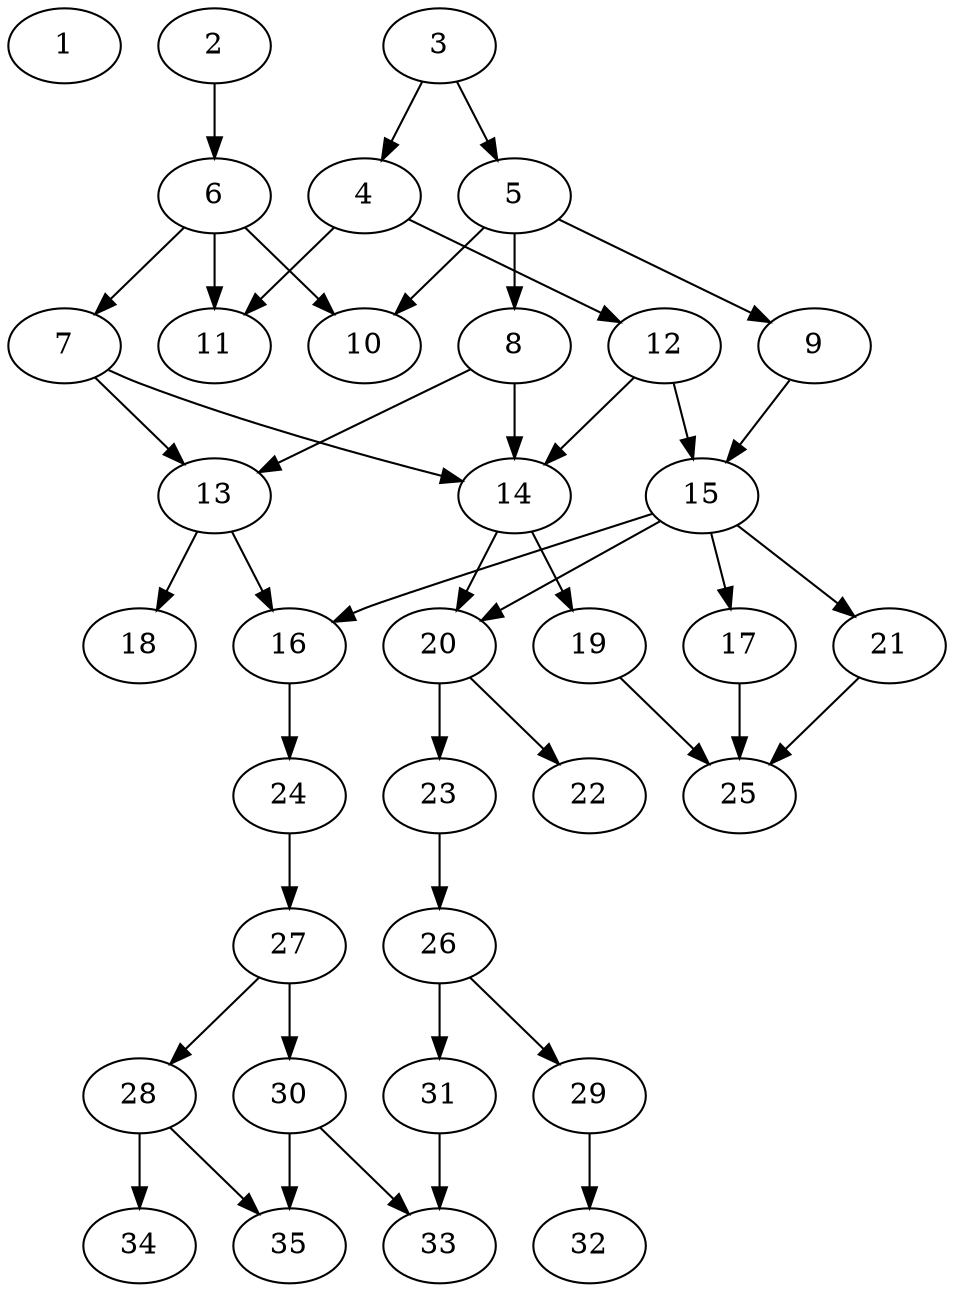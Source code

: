 // DAG automatically generated by daggen at Thu Oct  3 14:05:36 2019
// ./daggen --dot -n 35 --ccr 0.3 --fat 0.5 --regular 0.5 --density 0.5 --mindata 5242880 --maxdata 52428800 
digraph G {
  1 [size="25767253", alpha="0.08", expect_size="7730176"] 
  2 [size="166635520", alpha="0.10", expect_size="49990656"] 
  2 -> 6 [size ="49990656"]
  3 [size="110704640", alpha="0.06", expect_size="33211392"] 
  3 -> 4 [size ="33211392"]
  3 -> 5 [size ="33211392"]
  4 [size="21312853", alpha="0.03", expect_size="6393856"] 
  4 -> 11 [size ="6393856"]
  4 -> 12 [size ="6393856"]
  5 [size="65406293", alpha="0.12", expect_size="19621888"] 
  5 -> 8 [size ="19621888"]
  5 -> 9 [size ="19621888"]
  5 -> 10 [size ="19621888"]
  6 [size="143332693", alpha="0.16", expect_size="42999808"] 
  6 -> 7 [size ="42999808"]
  6 -> 10 [size ="42999808"]
  6 -> 11 [size ="42999808"]
  7 [size="146974720", alpha="0.08", expect_size="44092416"] 
  7 -> 13 [size ="44092416"]
  7 -> 14 [size ="44092416"]
  8 [size="20828160", alpha="0.13", expect_size="6248448"] 
  8 -> 13 [size ="6248448"]
  8 -> 14 [size ="6248448"]
  9 [size="139622400", alpha="0.10", expect_size="41886720"] 
  9 -> 15 [size ="41886720"]
  10 [size="46015147", alpha="0.20", expect_size="13804544"] 
  11 [size="112448853", alpha="0.16", expect_size="33734656"] 
  12 [size="172653227", alpha="0.15", expect_size="51795968"] 
  12 -> 14 [size ="51795968"]
  12 -> 15 [size ="51795968"]
  13 [size="93617493", alpha="0.05", expect_size="28085248"] 
  13 -> 16 [size ="28085248"]
  13 -> 18 [size ="28085248"]
  14 [size="142544213", alpha="0.04", expect_size="42763264"] 
  14 -> 19 [size ="42763264"]
  14 -> 20 [size ="42763264"]
  15 [size="167311360", alpha="0.17", expect_size="50193408"] 
  15 -> 16 [size ="50193408"]
  15 -> 17 [size ="50193408"]
  15 -> 20 [size ="50193408"]
  15 -> 21 [size ="50193408"]
  16 [size="101744640", alpha="0.01", expect_size="30523392"] 
  16 -> 24 [size ="30523392"]
  17 [size="72939520", alpha="0.10", expect_size="21881856"] 
  17 -> 25 [size ="21881856"]
  18 [size="134256640", alpha="0.02", expect_size="40276992"] 
  19 [size="80605867", alpha="0.16", expect_size="24181760"] 
  19 -> 25 [size ="24181760"]
  20 [size="159464107", alpha="0.12", expect_size="47839232"] 
  20 -> 22 [size ="47839232"]
  20 -> 23 [size ="47839232"]
  21 [size="156934827", alpha="0.09", expect_size="47080448"] 
  21 -> 25 [size ="47080448"]
  22 [size="128692907", alpha="0.04", expect_size="38607872"] 
  23 [size="90753707", alpha="0.12", expect_size="27226112"] 
  23 -> 26 [size ="27226112"]
  24 [size="127798613", alpha="0.00", expect_size="38339584"] 
  24 -> 27 [size ="38339584"]
  25 [size="161546240", alpha="0.14", expect_size="48463872"] 
  26 [size="138724693", alpha="0.05", expect_size="41617408"] 
  26 -> 29 [size ="41617408"]
  26 -> 31 [size ="41617408"]
  27 [size="146373973", alpha="0.11", expect_size="43912192"] 
  27 -> 28 [size ="43912192"]
  27 -> 30 [size ="43912192"]
  28 [size="69212160", alpha="0.18", expect_size="20763648"] 
  28 -> 34 [size ="20763648"]
  28 -> 35 [size ="20763648"]
  29 [size="83466240", alpha="0.01", expect_size="25039872"] 
  29 -> 32 [size ="25039872"]
  30 [size="52183040", alpha="0.07", expect_size="15654912"] 
  30 -> 33 [size ="15654912"]
  30 -> 35 [size ="15654912"]
  31 [size="144762880", alpha="0.06", expect_size="43428864"] 
  31 -> 33 [size ="43428864"]
  32 [size="54927360", alpha="0.04", expect_size="16478208"] 
  33 [size="89118720", alpha="0.11", expect_size="26735616"] 
  34 [size="25995947", alpha="0.15", expect_size="7798784"] 
  35 [size="26685440", alpha="0.18", expect_size="8005632"] 
}

